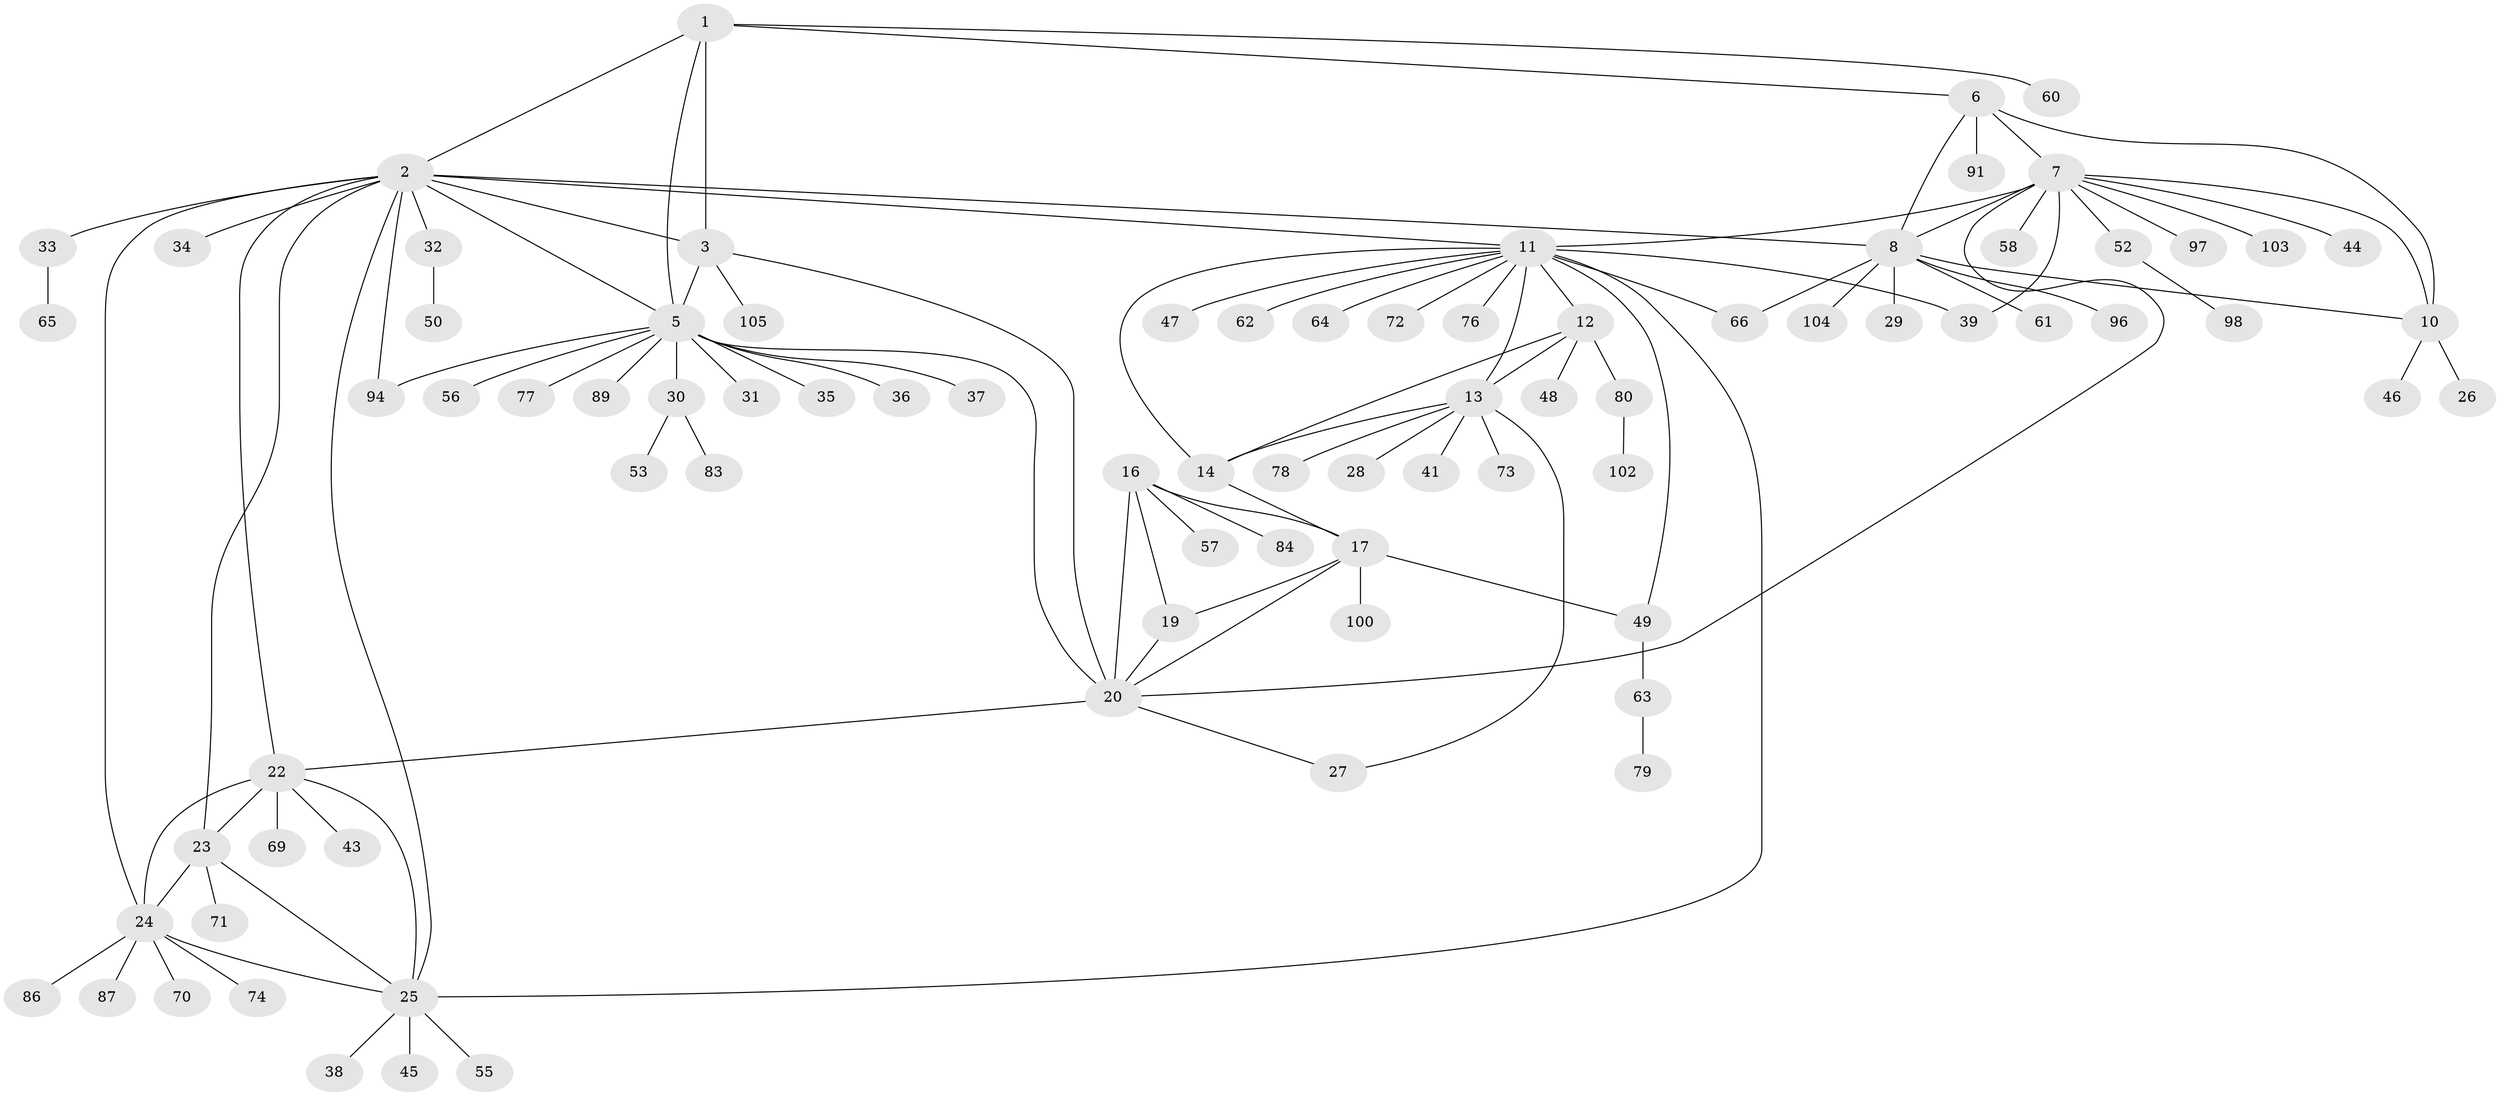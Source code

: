 // original degree distribution, {7: 0.04672897196261682, 5: 0.06542056074766354, 15: 0.009345794392523364, 13: 0.009345794392523364, 11: 0.009345794392523364, 6: 0.028037383177570093, 10: 0.009345794392523364, 12: 0.009345794392523364, 8: 0.009345794392523364, 9: 0.037383177570093455, 1: 0.6074766355140186, 2: 0.14018691588785046, 4: 0.018691588785046728}
// Generated by graph-tools (version 1.1) at 2025/42/03/06/25 10:42:12]
// undirected, 82 vertices, 111 edges
graph export_dot {
graph [start="1"]
  node [color=gray90,style=filled];
  1 [super="+99"];
  2 [super="+21"];
  3 [super="+4"];
  5 [super="+54"];
  6 [super="+9"];
  7 [super="+107"];
  8 [super="+82"];
  10 [super="+42"];
  11 [super="+15"];
  12 [super="+51"];
  13 [super="+93"];
  14 [super="+68"];
  16 [super="+18"];
  17 [super="+40"];
  19 [super="+88"];
  20 [super="+106"];
  22;
  23 [super="+59"];
  24 [super="+101"];
  25 [super="+85"];
  26;
  27;
  28;
  29;
  30 [super="+67"];
  31;
  32;
  33;
  34;
  35;
  36;
  37;
  38;
  39;
  41;
  43;
  44 [super="+75"];
  45;
  46;
  47;
  48;
  49 [super="+81"];
  50;
  52;
  53;
  55;
  56;
  57;
  58;
  60;
  61;
  62;
  63;
  64;
  65;
  66;
  69;
  70;
  71;
  72;
  73;
  74;
  76;
  77;
  78;
  79 [super="+92"];
  80;
  83;
  84;
  86;
  87 [super="+90"];
  89;
  91 [super="+95"];
  94;
  96;
  97;
  98;
  100;
  102;
  103;
  104;
  105;
  1 -- 2;
  1 -- 3 [weight=2];
  1 -- 5;
  1 -- 6;
  1 -- 60;
  2 -- 3 [weight=2];
  2 -- 5;
  2 -- 11;
  2 -- 33;
  2 -- 32;
  2 -- 34;
  2 -- 8;
  2 -- 22;
  2 -- 23;
  2 -- 24;
  2 -- 25;
  2 -- 94;
  3 -- 5 [weight=2];
  3 -- 20;
  3 -- 105;
  5 -- 20;
  5 -- 30;
  5 -- 31;
  5 -- 35;
  5 -- 36;
  5 -- 37;
  5 -- 56;
  5 -- 77;
  5 -- 89;
  5 -- 94;
  6 -- 7 [weight=2];
  6 -- 8 [weight=2];
  6 -- 10 [weight=2];
  6 -- 91;
  7 -- 8;
  7 -- 10;
  7 -- 20;
  7 -- 39;
  7 -- 44;
  7 -- 52;
  7 -- 58;
  7 -- 97;
  7 -- 103;
  7 -- 11;
  8 -- 10;
  8 -- 29;
  8 -- 61;
  8 -- 66;
  8 -- 96;
  8 -- 104;
  10 -- 26;
  10 -- 46;
  11 -- 12 [weight=2];
  11 -- 13 [weight=2];
  11 -- 14 [weight=2];
  11 -- 25;
  11 -- 66;
  11 -- 64;
  11 -- 39;
  11 -- 72;
  11 -- 76;
  11 -- 47;
  11 -- 49;
  11 -- 62;
  12 -- 13;
  12 -- 14;
  12 -- 48;
  12 -- 80;
  13 -- 14;
  13 -- 27;
  13 -- 28;
  13 -- 41;
  13 -- 73;
  13 -- 78;
  14 -- 17;
  16 -- 17 [weight=2];
  16 -- 19 [weight=2];
  16 -- 20 [weight=2];
  16 -- 84;
  16 -- 57;
  17 -- 19;
  17 -- 20;
  17 -- 49;
  17 -- 100;
  19 -- 20;
  20 -- 22;
  20 -- 27;
  22 -- 23;
  22 -- 24;
  22 -- 25;
  22 -- 43;
  22 -- 69;
  23 -- 24;
  23 -- 25;
  23 -- 71;
  24 -- 25;
  24 -- 70;
  24 -- 74;
  24 -- 86;
  24 -- 87;
  25 -- 38;
  25 -- 45;
  25 -- 55;
  30 -- 53;
  30 -- 83;
  32 -- 50;
  33 -- 65;
  49 -- 63;
  52 -- 98;
  63 -- 79;
  80 -- 102;
}
